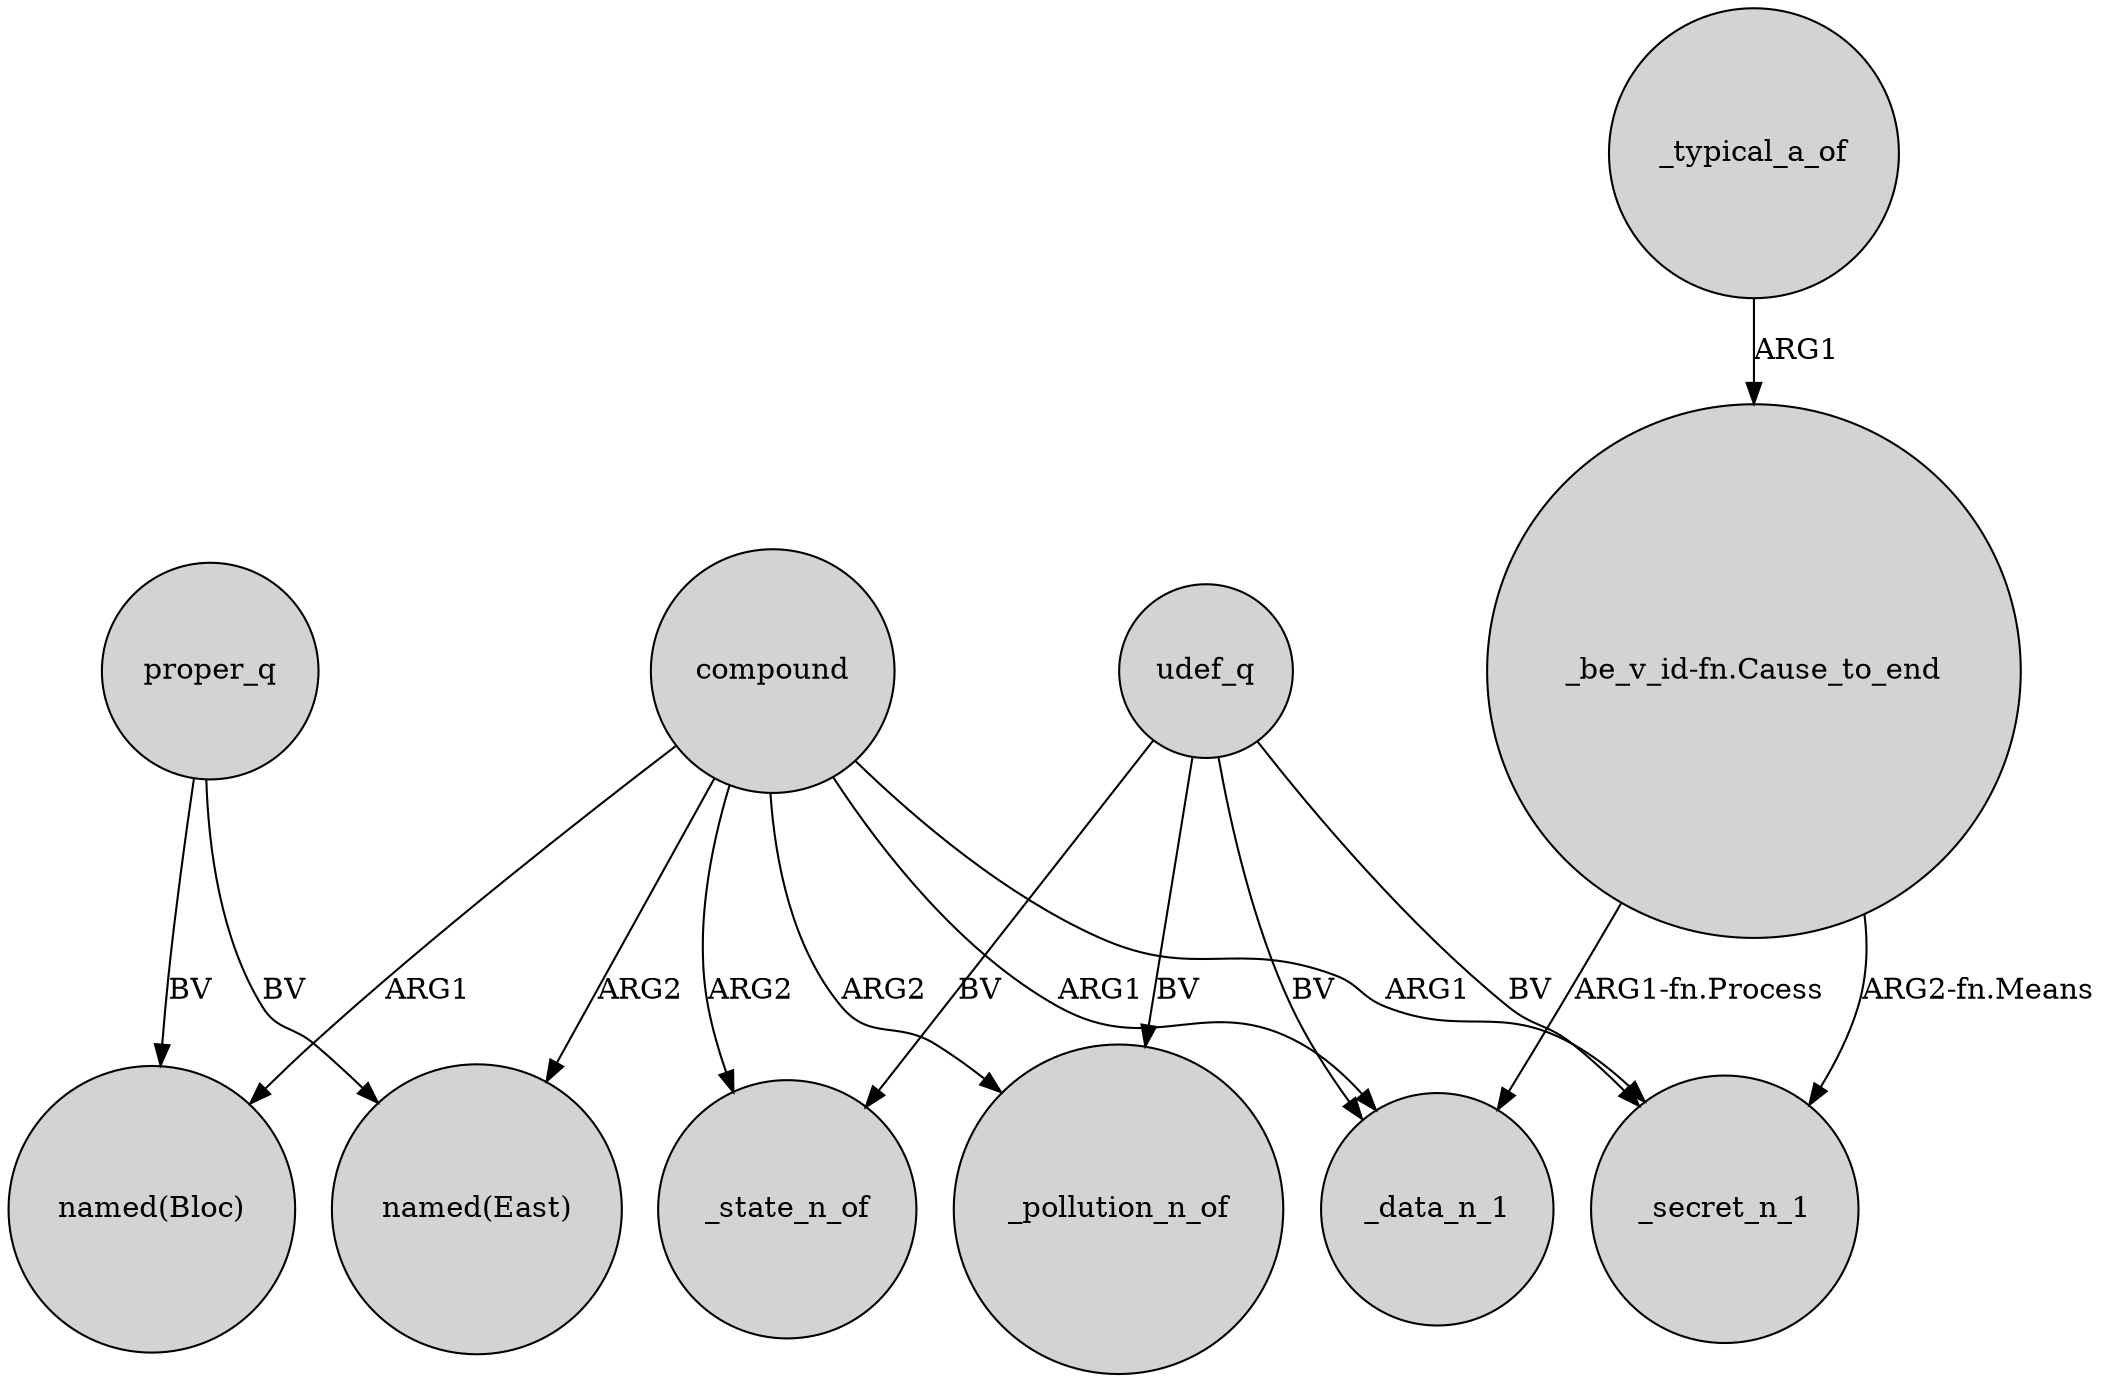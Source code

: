 digraph {
	node [shape=circle style=filled]
	proper_q -> "named(Bloc)" [label=BV]
	udef_q -> _secret_n_1 [label=BV]
	compound -> _state_n_of [label=ARG2]
	compound -> _data_n_1 [label=ARG1]
	udef_q -> _pollution_n_of [label=BV]
	compound -> _pollution_n_of [label=ARG2]
	compound -> "named(East)" [label=ARG2]
	compound -> _secret_n_1 [label=ARG1]
	proper_q -> "named(East)" [label=BV]
	"_be_v_id-fn.Cause_to_end" -> _secret_n_1 [label="ARG2-fn.Means"]
	udef_q -> _state_n_of [label=BV]
	compound -> "named(Bloc)" [label=ARG1]
	_typical_a_of -> "_be_v_id-fn.Cause_to_end" [label=ARG1]
	udef_q -> _data_n_1 [label=BV]
	"_be_v_id-fn.Cause_to_end" -> _data_n_1 [label="ARG1-fn.Process"]
}
